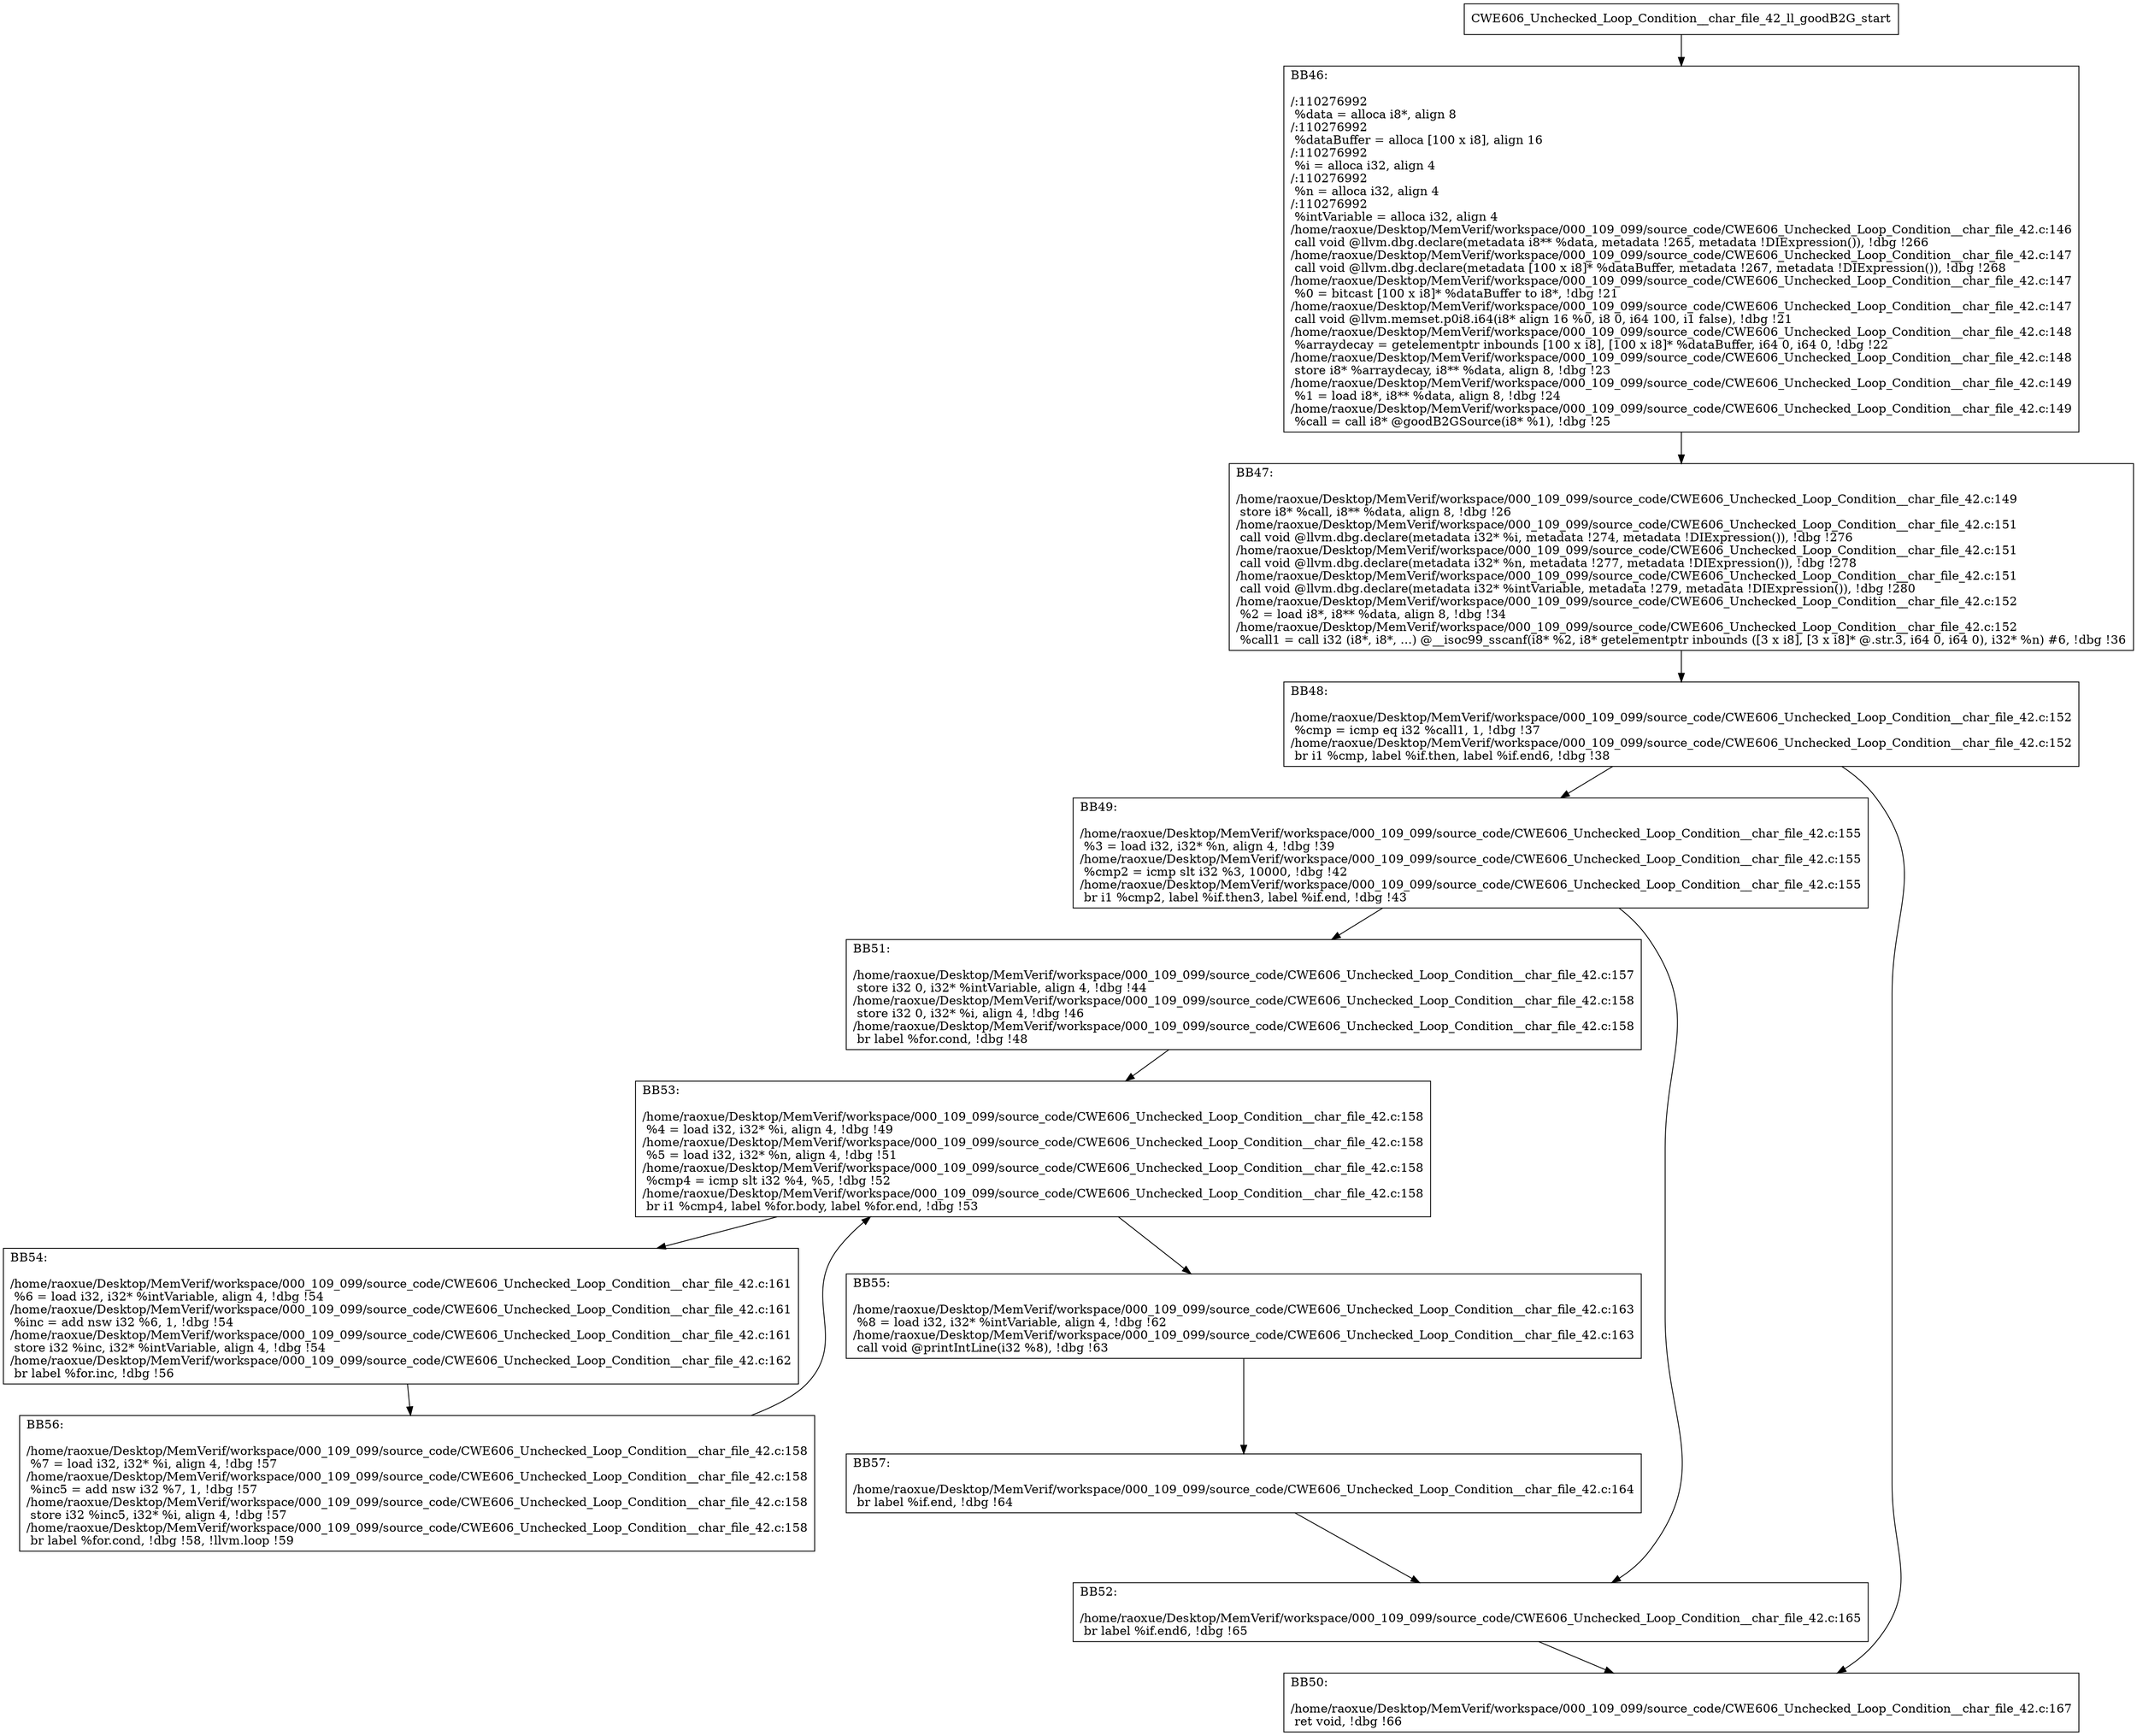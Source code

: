 digraph "CFG for'CWE606_Unchecked_Loop_Condition__char_file_42_ll_goodB2G' function" {
	BBCWE606_Unchecked_Loop_Condition__char_file_42_ll_goodB2G_start[shape=record,label="{CWE606_Unchecked_Loop_Condition__char_file_42_ll_goodB2G_start}"];
	BBCWE606_Unchecked_Loop_Condition__char_file_42_ll_goodB2G_start-> CWE606_Unchecked_Loop_Condition__char_file_42_ll_goodB2GBB46;
	CWE606_Unchecked_Loop_Condition__char_file_42_ll_goodB2GBB46 [shape=record, label="{BB46:\l\l/:110276992\l
  %data = alloca i8*, align 8\l
/:110276992\l
  %dataBuffer = alloca [100 x i8], align 16\l
/:110276992\l
  %i = alloca i32, align 4\l
/:110276992\l
  %n = alloca i32, align 4\l
/:110276992\l
  %intVariable = alloca i32, align 4\l
/home/raoxue/Desktop/MemVerif/workspace/000_109_099/source_code/CWE606_Unchecked_Loop_Condition__char_file_42.c:146\l
  call void @llvm.dbg.declare(metadata i8** %data, metadata !265, metadata !DIExpression()), !dbg !266\l
/home/raoxue/Desktop/MemVerif/workspace/000_109_099/source_code/CWE606_Unchecked_Loop_Condition__char_file_42.c:147\l
  call void @llvm.dbg.declare(metadata [100 x i8]* %dataBuffer, metadata !267, metadata !DIExpression()), !dbg !268\l
/home/raoxue/Desktop/MemVerif/workspace/000_109_099/source_code/CWE606_Unchecked_Loop_Condition__char_file_42.c:147\l
  %0 = bitcast [100 x i8]* %dataBuffer to i8*, !dbg !21\l
/home/raoxue/Desktop/MemVerif/workspace/000_109_099/source_code/CWE606_Unchecked_Loop_Condition__char_file_42.c:147\l
  call void @llvm.memset.p0i8.i64(i8* align 16 %0, i8 0, i64 100, i1 false), !dbg !21\l
/home/raoxue/Desktop/MemVerif/workspace/000_109_099/source_code/CWE606_Unchecked_Loop_Condition__char_file_42.c:148\l
  %arraydecay = getelementptr inbounds [100 x i8], [100 x i8]* %dataBuffer, i64 0, i64 0, !dbg !22\l
/home/raoxue/Desktop/MemVerif/workspace/000_109_099/source_code/CWE606_Unchecked_Loop_Condition__char_file_42.c:148\l
  store i8* %arraydecay, i8** %data, align 8, !dbg !23\l
/home/raoxue/Desktop/MemVerif/workspace/000_109_099/source_code/CWE606_Unchecked_Loop_Condition__char_file_42.c:149\l
  %1 = load i8*, i8** %data, align 8, !dbg !24\l
/home/raoxue/Desktop/MemVerif/workspace/000_109_099/source_code/CWE606_Unchecked_Loop_Condition__char_file_42.c:149\l
  %call = call i8* @goodB2GSource(i8* %1), !dbg !25\l
}"];
	CWE606_Unchecked_Loop_Condition__char_file_42_ll_goodB2GBB46-> CWE606_Unchecked_Loop_Condition__char_file_42_ll_goodB2GBB47;
	CWE606_Unchecked_Loop_Condition__char_file_42_ll_goodB2GBB47 [shape=record, label="{BB47:\l\l/home/raoxue/Desktop/MemVerif/workspace/000_109_099/source_code/CWE606_Unchecked_Loop_Condition__char_file_42.c:149\l
  store i8* %call, i8** %data, align 8, !dbg !26\l
/home/raoxue/Desktop/MemVerif/workspace/000_109_099/source_code/CWE606_Unchecked_Loop_Condition__char_file_42.c:151\l
  call void @llvm.dbg.declare(metadata i32* %i, metadata !274, metadata !DIExpression()), !dbg !276\l
/home/raoxue/Desktop/MemVerif/workspace/000_109_099/source_code/CWE606_Unchecked_Loop_Condition__char_file_42.c:151\l
  call void @llvm.dbg.declare(metadata i32* %n, metadata !277, metadata !DIExpression()), !dbg !278\l
/home/raoxue/Desktop/MemVerif/workspace/000_109_099/source_code/CWE606_Unchecked_Loop_Condition__char_file_42.c:151\l
  call void @llvm.dbg.declare(metadata i32* %intVariable, metadata !279, metadata !DIExpression()), !dbg !280\l
/home/raoxue/Desktop/MemVerif/workspace/000_109_099/source_code/CWE606_Unchecked_Loop_Condition__char_file_42.c:152\l
  %2 = load i8*, i8** %data, align 8, !dbg !34\l
/home/raoxue/Desktop/MemVerif/workspace/000_109_099/source_code/CWE606_Unchecked_Loop_Condition__char_file_42.c:152\l
  %call1 = call i32 (i8*, i8*, ...) @__isoc99_sscanf(i8* %2, i8* getelementptr inbounds ([3 x i8], [3 x i8]* @.str.3, i64 0, i64 0), i32* %n) #6, !dbg !36\l
}"];
	CWE606_Unchecked_Loop_Condition__char_file_42_ll_goodB2GBB47-> CWE606_Unchecked_Loop_Condition__char_file_42_ll_goodB2GBB48;
	CWE606_Unchecked_Loop_Condition__char_file_42_ll_goodB2GBB48 [shape=record, label="{BB48:\l\l/home/raoxue/Desktop/MemVerif/workspace/000_109_099/source_code/CWE606_Unchecked_Loop_Condition__char_file_42.c:152\l
  %cmp = icmp eq i32 %call1, 1, !dbg !37\l
/home/raoxue/Desktop/MemVerif/workspace/000_109_099/source_code/CWE606_Unchecked_Loop_Condition__char_file_42.c:152\l
  br i1 %cmp, label %if.then, label %if.end6, !dbg !38\l
}"];
	CWE606_Unchecked_Loop_Condition__char_file_42_ll_goodB2GBB48-> CWE606_Unchecked_Loop_Condition__char_file_42_ll_goodB2GBB49;
	CWE606_Unchecked_Loop_Condition__char_file_42_ll_goodB2GBB48-> CWE606_Unchecked_Loop_Condition__char_file_42_ll_goodB2GBB50;
	CWE606_Unchecked_Loop_Condition__char_file_42_ll_goodB2GBB49 [shape=record, label="{BB49:\l\l/home/raoxue/Desktop/MemVerif/workspace/000_109_099/source_code/CWE606_Unchecked_Loop_Condition__char_file_42.c:155\l
  %3 = load i32, i32* %n, align 4, !dbg !39\l
/home/raoxue/Desktop/MemVerif/workspace/000_109_099/source_code/CWE606_Unchecked_Loop_Condition__char_file_42.c:155\l
  %cmp2 = icmp slt i32 %3, 10000, !dbg !42\l
/home/raoxue/Desktop/MemVerif/workspace/000_109_099/source_code/CWE606_Unchecked_Loop_Condition__char_file_42.c:155\l
  br i1 %cmp2, label %if.then3, label %if.end, !dbg !43\l
}"];
	CWE606_Unchecked_Loop_Condition__char_file_42_ll_goodB2GBB49-> CWE606_Unchecked_Loop_Condition__char_file_42_ll_goodB2GBB51;
	CWE606_Unchecked_Loop_Condition__char_file_42_ll_goodB2GBB49-> CWE606_Unchecked_Loop_Condition__char_file_42_ll_goodB2GBB52;
	CWE606_Unchecked_Loop_Condition__char_file_42_ll_goodB2GBB51 [shape=record, label="{BB51:\l\l/home/raoxue/Desktop/MemVerif/workspace/000_109_099/source_code/CWE606_Unchecked_Loop_Condition__char_file_42.c:157\l
  store i32 0, i32* %intVariable, align 4, !dbg !44\l
/home/raoxue/Desktop/MemVerif/workspace/000_109_099/source_code/CWE606_Unchecked_Loop_Condition__char_file_42.c:158\l
  store i32 0, i32* %i, align 4, !dbg !46\l
/home/raoxue/Desktop/MemVerif/workspace/000_109_099/source_code/CWE606_Unchecked_Loop_Condition__char_file_42.c:158\l
  br label %for.cond, !dbg !48\l
}"];
	CWE606_Unchecked_Loop_Condition__char_file_42_ll_goodB2GBB51-> CWE606_Unchecked_Loop_Condition__char_file_42_ll_goodB2GBB53;
	CWE606_Unchecked_Loop_Condition__char_file_42_ll_goodB2GBB53 [shape=record, label="{BB53:\l\l/home/raoxue/Desktop/MemVerif/workspace/000_109_099/source_code/CWE606_Unchecked_Loop_Condition__char_file_42.c:158\l
  %4 = load i32, i32* %i, align 4, !dbg !49\l
/home/raoxue/Desktop/MemVerif/workspace/000_109_099/source_code/CWE606_Unchecked_Loop_Condition__char_file_42.c:158\l
  %5 = load i32, i32* %n, align 4, !dbg !51\l
/home/raoxue/Desktop/MemVerif/workspace/000_109_099/source_code/CWE606_Unchecked_Loop_Condition__char_file_42.c:158\l
  %cmp4 = icmp slt i32 %4, %5, !dbg !52\l
/home/raoxue/Desktop/MemVerif/workspace/000_109_099/source_code/CWE606_Unchecked_Loop_Condition__char_file_42.c:158\l
  br i1 %cmp4, label %for.body, label %for.end, !dbg !53\l
}"];
	CWE606_Unchecked_Loop_Condition__char_file_42_ll_goodB2GBB53-> CWE606_Unchecked_Loop_Condition__char_file_42_ll_goodB2GBB54;
	CWE606_Unchecked_Loop_Condition__char_file_42_ll_goodB2GBB53-> CWE606_Unchecked_Loop_Condition__char_file_42_ll_goodB2GBB55;
	CWE606_Unchecked_Loop_Condition__char_file_42_ll_goodB2GBB54 [shape=record, label="{BB54:\l\l/home/raoxue/Desktop/MemVerif/workspace/000_109_099/source_code/CWE606_Unchecked_Loop_Condition__char_file_42.c:161\l
  %6 = load i32, i32* %intVariable, align 4, !dbg !54\l
/home/raoxue/Desktop/MemVerif/workspace/000_109_099/source_code/CWE606_Unchecked_Loop_Condition__char_file_42.c:161\l
  %inc = add nsw i32 %6, 1, !dbg !54\l
/home/raoxue/Desktop/MemVerif/workspace/000_109_099/source_code/CWE606_Unchecked_Loop_Condition__char_file_42.c:161\l
  store i32 %inc, i32* %intVariable, align 4, !dbg !54\l
/home/raoxue/Desktop/MemVerif/workspace/000_109_099/source_code/CWE606_Unchecked_Loop_Condition__char_file_42.c:162\l
  br label %for.inc, !dbg !56\l
}"];
	CWE606_Unchecked_Loop_Condition__char_file_42_ll_goodB2GBB54-> CWE606_Unchecked_Loop_Condition__char_file_42_ll_goodB2GBB56;
	CWE606_Unchecked_Loop_Condition__char_file_42_ll_goodB2GBB56 [shape=record, label="{BB56:\l\l/home/raoxue/Desktop/MemVerif/workspace/000_109_099/source_code/CWE606_Unchecked_Loop_Condition__char_file_42.c:158\l
  %7 = load i32, i32* %i, align 4, !dbg !57\l
/home/raoxue/Desktop/MemVerif/workspace/000_109_099/source_code/CWE606_Unchecked_Loop_Condition__char_file_42.c:158\l
  %inc5 = add nsw i32 %7, 1, !dbg !57\l
/home/raoxue/Desktop/MemVerif/workspace/000_109_099/source_code/CWE606_Unchecked_Loop_Condition__char_file_42.c:158\l
  store i32 %inc5, i32* %i, align 4, !dbg !57\l
/home/raoxue/Desktop/MemVerif/workspace/000_109_099/source_code/CWE606_Unchecked_Loop_Condition__char_file_42.c:158\l
  br label %for.cond, !dbg !58, !llvm.loop !59\l
}"];
	CWE606_Unchecked_Loop_Condition__char_file_42_ll_goodB2GBB56-> CWE606_Unchecked_Loop_Condition__char_file_42_ll_goodB2GBB53;
	CWE606_Unchecked_Loop_Condition__char_file_42_ll_goodB2GBB55 [shape=record, label="{BB55:\l\l/home/raoxue/Desktop/MemVerif/workspace/000_109_099/source_code/CWE606_Unchecked_Loop_Condition__char_file_42.c:163\l
  %8 = load i32, i32* %intVariable, align 4, !dbg !62\l
/home/raoxue/Desktop/MemVerif/workspace/000_109_099/source_code/CWE606_Unchecked_Loop_Condition__char_file_42.c:163\l
  call void @printIntLine(i32 %8), !dbg !63\l
}"];
	CWE606_Unchecked_Loop_Condition__char_file_42_ll_goodB2GBB55-> CWE606_Unchecked_Loop_Condition__char_file_42_ll_goodB2GBB57;
	CWE606_Unchecked_Loop_Condition__char_file_42_ll_goodB2GBB57 [shape=record, label="{BB57:\l\l/home/raoxue/Desktop/MemVerif/workspace/000_109_099/source_code/CWE606_Unchecked_Loop_Condition__char_file_42.c:164\l
  br label %if.end, !dbg !64\l
}"];
	CWE606_Unchecked_Loop_Condition__char_file_42_ll_goodB2GBB57-> CWE606_Unchecked_Loop_Condition__char_file_42_ll_goodB2GBB52;
	CWE606_Unchecked_Loop_Condition__char_file_42_ll_goodB2GBB52 [shape=record, label="{BB52:\l\l/home/raoxue/Desktop/MemVerif/workspace/000_109_099/source_code/CWE606_Unchecked_Loop_Condition__char_file_42.c:165\l
  br label %if.end6, !dbg !65\l
}"];
	CWE606_Unchecked_Loop_Condition__char_file_42_ll_goodB2GBB52-> CWE606_Unchecked_Loop_Condition__char_file_42_ll_goodB2GBB50;
	CWE606_Unchecked_Loop_Condition__char_file_42_ll_goodB2GBB50 [shape=record, label="{BB50:\l\l/home/raoxue/Desktop/MemVerif/workspace/000_109_099/source_code/CWE606_Unchecked_Loop_Condition__char_file_42.c:167\l
  ret void, !dbg !66\l
}"];
}
